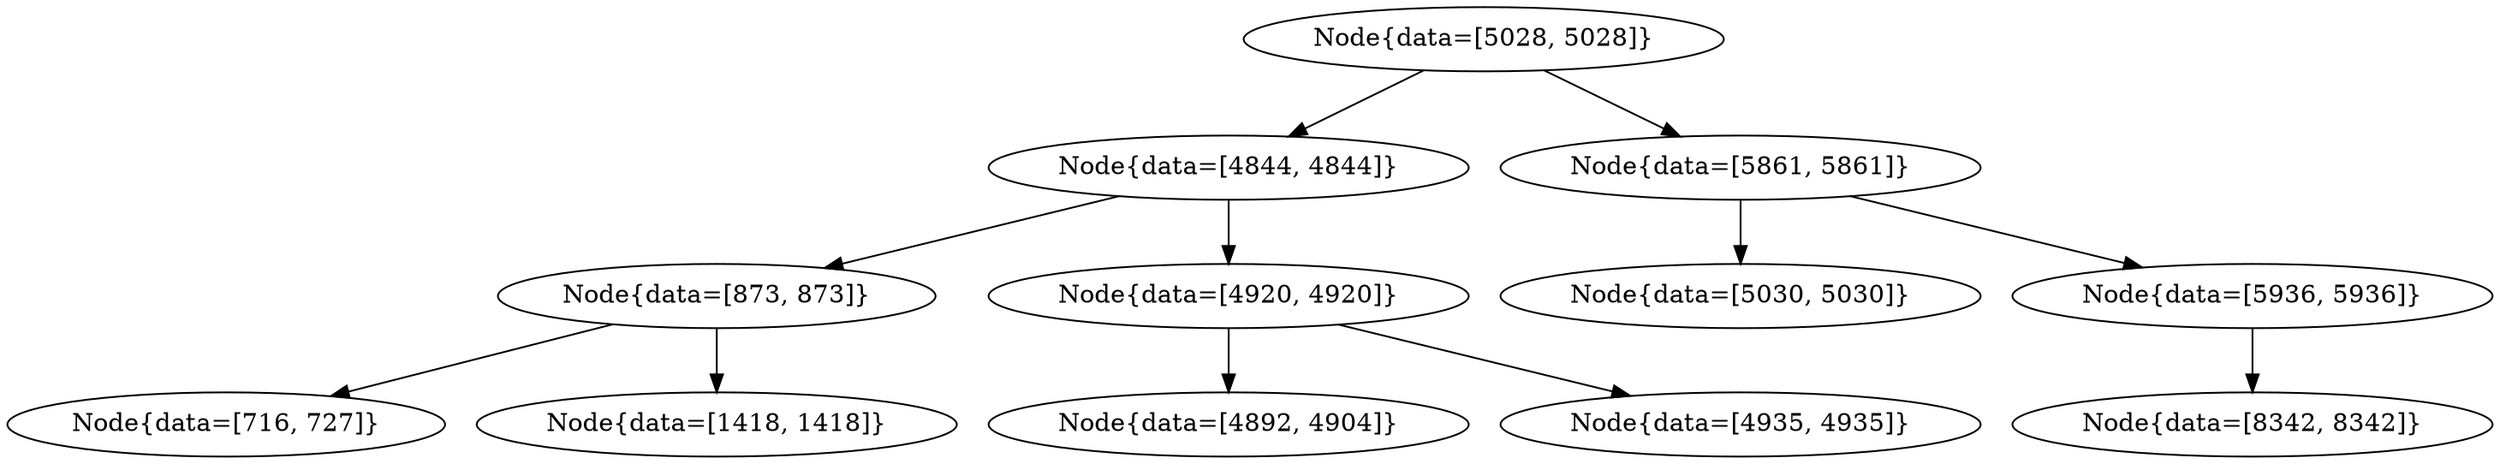 digraph G{
1087439460 [label="Node{data=[5028, 5028]}"]
1087439460 -> 1859997666
1859997666 [label="Node{data=[4844, 4844]}"]
1859997666 -> 1402047326
1402047326 [label="Node{data=[873, 873]}"]
1402047326 -> 1399215965
1399215965 [label="Node{data=[716, 727]}"]
1402047326 -> 460107127
460107127 [label="Node{data=[1418, 1418]}"]
1859997666 -> 533353383
533353383 [label="Node{data=[4920, 4920]}"]
533353383 -> 1088348283
1088348283 [label="Node{data=[4892, 4904]}"]
533353383 -> 568564610
568564610 [label="Node{data=[4935, 4935]}"]
1087439460 -> 1603964380
1603964380 [label="Node{data=[5861, 5861]}"]
1603964380 -> 310426339
310426339 [label="Node{data=[5030, 5030]}"]
1603964380 -> 627727856
627727856 [label="Node{data=[5936, 5936]}"]
627727856 -> 409529684
409529684 [label="Node{data=[8342, 8342]}"]
}